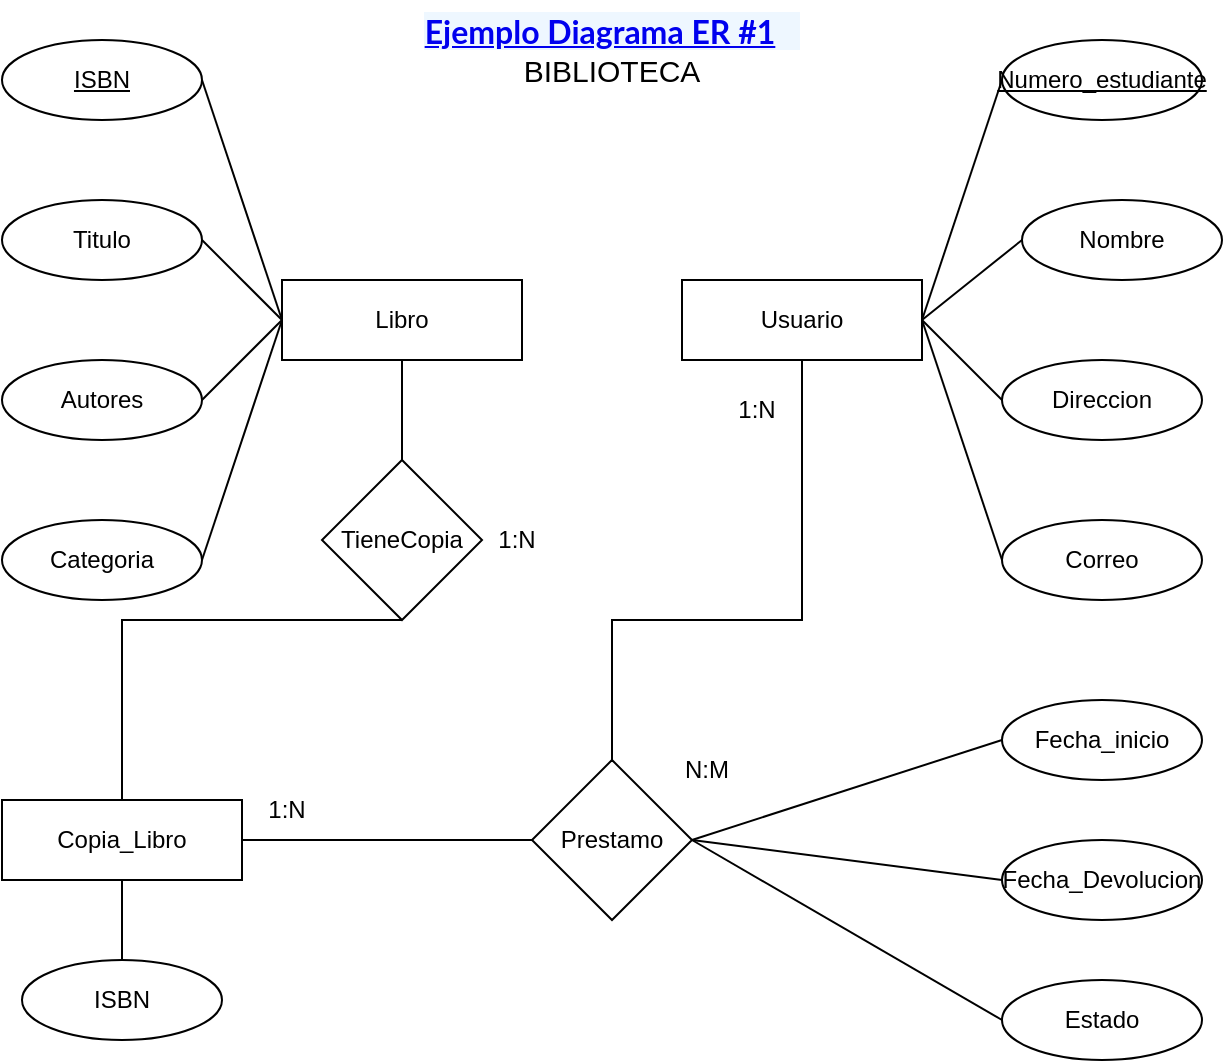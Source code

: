 <mxfile version="24.7.4">
  <diagram name="Página-1" id="m7ZAFj_OKSuVoMCPvjaC">
    <mxGraphModel dx="1631" dy="884" grid="1" gridSize="10" guides="1" tooltips="1" connect="1" arrows="1" fold="1" page="1" pageScale="1" pageWidth="850" pageHeight="1100" math="0" shadow="0">
      <root>
        <mxCell id="0" />
        <mxCell id="1" parent="0" />
        <mxCell id="m2cfvTAgsfFhCrsnW_OS-1" value="Libro" style="rounded=0;whiteSpace=wrap;html=1;" vertex="1" parent="1">
          <mxGeometry x="260" y="190" width="120" height="40" as="geometry" />
        </mxCell>
        <mxCell id="m2cfvTAgsfFhCrsnW_OS-2" value="Usuario" style="rounded=0;whiteSpace=wrap;html=1;" vertex="1" parent="1">
          <mxGeometry x="460" y="190" width="120" height="40" as="geometry" />
        </mxCell>
        <mxCell id="m2cfvTAgsfFhCrsnW_OS-3" value="Copia_Libro" style="rounded=0;whiteSpace=wrap;html=1;" vertex="1" parent="1">
          <mxGeometry x="120" y="450" width="120" height="40" as="geometry" />
        </mxCell>
        <mxCell id="m2cfvTAgsfFhCrsnW_OS-5" value="Titulo" style="ellipse;whiteSpace=wrap;html=1;" vertex="1" parent="1">
          <mxGeometry x="120" y="150" width="100" height="40" as="geometry" />
        </mxCell>
        <mxCell id="m2cfvTAgsfFhCrsnW_OS-6" value="&lt;u&gt;ISBN&lt;/u&gt;" style="ellipse;whiteSpace=wrap;html=1;" vertex="1" parent="1">
          <mxGeometry x="120" y="70" width="100" height="40" as="geometry" />
        </mxCell>
        <mxCell id="m2cfvTAgsfFhCrsnW_OS-7" value="Autores" style="ellipse;whiteSpace=wrap;html=1;" vertex="1" parent="1">
          <mxGeometry x="120" y="230" width="100" height="40" as="geometry" />
        </mxCell>
        <mxCell id="m2cfvTAgsfFhCrsnW_OS-8" value="Categoria" style="ellipse;whiteSpace=wrap;html=1;" vertex="1" parent="1">
          <mxGeometry x="120" y="310" width="100" height="40" as="geometry" />
        </mxCell>
        <mxCell id="m2cfvTAgsfFhCrsnW_OS-10" value="" style="endArrow=none;html=1;rounded=0;exitX=1;exitY=0.5;exitDx=0;exitDy=0;entryX=0;entryY=0.5;entryDx=0;entryDy=0;" edge="1" parent="1" source="m2cfvTAgsfFhCrsnW_OS-6" target="m2cfvTAgsfFhCrsnW_OS-1">
          <mxGeometry width="50" height="50" relative="1" as="geometry">
            <mxPoint x="240" y="90" as="sourcePoint" />
            <mxPoint x="300" y="210" as="targetPoint" />
          </mxGeometry>
        </mxCell>
        <mxCell id="m2cfvTAgsfFhCrsnW_OS-11" value="" style="endArrow=none;html=1;rounded=0;entryX=0;entryY=0.5;entryDx=0;entryDy=0;exitX=1;exitY=0.5;exitDx=0;exitDy=0;" edge="1" parent="1" source="m2cfvTAgsfFhCrsnW_OS-5" target="m2cfvTAgsfFhCrsnW_OS-1">
          <mxGeometry width="50" height="50" relative="1" as="geometry">
            <mxPoint x="240" y="170" as="sourcePoint" />
            <mxPoint x="290" y="120" as="targetPoint" />
          </mxGeometry>
        </mxCell>
        <mxCell id="m2cfvTAgsfFhCrsnW_OS-12" value="" style="endArrow=none;html=1;rounded=0;exitX=1;exitY=0.5;exitDx=0;exitDy=0;entryX=0;entryY=0.5;entryDx=0;entryDy=0;" edge="1" parent="1" source="m2cfvTAgsfFhCrsnW_OS-7" target="m2cfvTAgsfFhCrsnW_OS-1">
          <mxGeometry width="50" height="50" relative="1" as="geometry">
            <mxPoint x="240" y="250" as="sourcePoint" />
            <mxPoint x="300" y="210" as="targetPoint" />
          </mxGeometry>
        </mxCell>
        <mxCell id="m2cfvTAgsfFhCrsnW_OS-13" value="" style="endArrow=none;html=1;rounded=0;entryX=0;entryY=0.5;entryDx=0;entryDy=0;exitX=1;exitY=0.5;exitDx=0;exitDy=0;" edge="1" parent="1" source="m2cfvTAgsfFhCrsnW_OS-8" target="m2cfvTAgsfFhCrsnW_OS-1">
          <mxGeometry width="50" height="50" relative="1" as="geometry">
            <mxPoint x="240" y="330" as="sourcePoint" />
            <mxPoint x="290" y="280" as="targetPoint" />
          </mxGeometry>
        </mxCell>
        <mxCell id="m2cfvTAgsfFhCrsnW_OS-14" value="Nombre" style="ellipse;whiteSpace=wrap;html=1;" vertex="1" parent="1">
          <mxGeometry x="630" y="150" width="100" height="40" as="geometry" />
        </mxCell>
        <mxCell id="m2cfvTAgsfFhCrsnW_OS-15" value="&lt;u&gt;Numero_estudiante&lt;/u&gt;" style="ellipse;whiteSpace=wrap;html=1;" vertex="1" parent="1">
          <mxGeometry x="620" y="70" width="100" height="40" as="geometry" />
        </mxCell>
        <mxCell id="m2cfvTAgsfFhCrsnW_OS-16" value="Direccion" style="ellipse;whiteSpace=wrap;html=1;" vertex="1" parent="1">
          <mxGeometry x="620" y="230" width="100" height="40" as="geometry" />
        </mxCell>
        <mxCell id="m2cfvTAgsfFhCrsnW_OS-17" value="Correo" style="ellipse;whiteSpace=wrap;html=1;" vertex="1" parent="1">
          <mxGeometry x="620" y="310" width="100" height="40" as="geometry" />
        </mxCell>
        <mxCell id="m2cfvTAgsfFhCrsnW_OS-18" value="" style="endArrow=none;html=1;rounded=0;entryX=1;entryY=0.5;entryDx=0;entryDy=0;exitX=0;exitY=0.5;exitDx=0;exitDy=0;" edge="1" parent="1" source="m2cfvTAgsfFhCrsnW_OS-15" target="m2cfvTAgsfFhCrsnW_OS-2">
          <mxGeometry width="50" height="50" relative="1" as="geometry">
            <mxPoint x="720" y="80" as="sourcePoint" />
            <mxPoint x="780" y="200" as="targetPoint" />
          </mxGeometry>
        </mxCell>
        <mxCell id="m2cfvTAgsfFhCrsnW_OS-19" value="" style="endArrow=none;html=1;rounded=0;entryX=0;entryY=0.5;entryDx=0;entryDy=0;exitX=1;exitY=0.5;exitDx=0;exitDy=0;" edge="1" parent="1" source="m2cfvTAgsfFhCrsnW_OS-2" target="m2cfvTAgsfFhCrsnW_OS-16">
          <mxGeometry width="50" height="50" relative="1" as="geometry">
            <mxPoint x="660" y="210" as="sourcePoint" />
            <mxPoint x="760" y="250" as="targetPoint" />
            <Array as="points" />
          </mxGeometry>
        </mxCell>
        <mxCell id="m2cfvTAgsfFhCrsnW_OS-20" value="" style="endArrow=none;html=1;rounded=0;entryX=0;entryY=0.5;entryDx=0;entryDy=0;exitX=1;exitY=0.5;exitDx=0;exitDy=0;" edge="1" parent="1" source="m2cfvTAgsfFhCrsnW_OS-2" target="m2cfvTAgsfFhCrsnW_OS-17">
          <mxGeometry width="50" height="50" relative="1" as="geometry">
            <mxPoint x="700" y="210" as="sourcePoint" />
            <mxPoint x="760" y="170" as="targetPoint" />
          </mxGeometry>
        </mxCell>
        <mxCell id="m2cfvTAgsfFhCrsnW_OS-21" value="" style="endArrow=none;html=1;rounded=0;entryX=0;entryY=0.5;entryDx=0;entryDy=0;exitX=1;exitY=0.5;exitDx=0;exitDy=0;" edge="1" parent="1" source="m2cfvTAgsfFhCrsnW_OS-2" target="m2cfvTAgsfFhCrsnW_OS-14">
          <mxGeometry width="50" height="50" relative="1" as="geometry">
            <mxPoint x="700" y="210" as="sourcePoint" />
            <mxPoint x="720" y="160" as="targetPoint" />
          </mxGeometry>
        </mxCell>
        <mxCell id="m2cfvTAgsfFhCrsnW_OS-22" value="Prestamo" style="rhombus;whiteSpace=wrap;html=1;" vertex="1" parent="1">
          <mxGeometry x="385" y="430" width="80" height="80" as="geometry" />
        </mxCell>
        <mxCell id="m2cfvTAgsfFhCrsnW_OS-23" value="Fecha_Devolucion" style="ellipse;whiteSpace=wrap;html=1;" vertex="1" parent="1">
          <mxGeometry x="620" y="470" width="100" height="40" as="geometry" />
        </mxCell>
        <mxCell id="m2cfvTAgsfFhCrsnW_OS-24" value="Estado" style="ellipse;whiteSpace=wrap;html=1;" vertex="1" parent="1">
          <mxGeometry x="620" y="540" width="100" height="40" as="geometry" />
        </mxCell>
        <mxCell id="m2cfvTAgsfFhCrsnW_OS-25" value="" style="endArrow=none;html=1;rounded=0;entryX=0;entryY=0.5;entryDx=0;entryDy=0;exitX=1;exitY=0.5;exitDx=0;exitDy=0;" edge="1" parent="1" target="m2cfvTAgsfFhCrsnW_OS-23" source="m2cfvTAgsfFhCrsnW_OS-22">
          <mxGeometry width="50" height="50" relative="1" as="geometry">
            <mxPoint x="470" y="470" as="sourcePoint" />
            <mxPoint x="720" y="450" as="targetPoint" />
            <Array as="points" />
          </mxGeometry>
        </mxCell>
        <mxCell id="m2cfvTAgsfFhCrsnW_OS-26" value="" style="endArrow=none;html=1;rounded=0;entryX=0;entryY=0.5;entryDx=0;entryDy=0;exitX=1;exitY=0.5;exitDx=0;exitDy=0;" edge="1" parent="1" target="m2cfvTAgsfFhCrsnW_OS-24" source="m2cfvTAgsfFhCrsnW_OS-22">
          <mxGeometry width="50" height="50" relative="1" as="geometry">
            <mxPoint x="540" y="410" as="sourcePoint" />
            <mxPoint x="720" y="370" as="targetPoint" />
          </mxGeometry>
        </mxCell>
        <mxCell id="m2cfvTAgsfFhCrsnW_OS-27" value="" style="endArrow=none;html=1;rounded=0;entryX=0;entryY=0.5;entryDx=0;entryDy=0;exitX=1;exitY=0.5;exitDx=0;exitDy=0;" edge="1" parent="1" source="m2cfvTAgsfFhCrsnW_OS-22" target="m2cfvTAgsfFhCrsnW_OS-28">
          <mxGeometry width="50" height="50" relative="1" as="geometry">
            <mxPoint x="540" y="410" as="sourcePoint" />
            <mxPoint x="580" y="370" as="targetPoint" />
          </mxGeometry>
        </mxCell>
        <mxCell id="m2cfvTAgsfFhCrsnW_OS-28" value="Fecha_inicio" style="ellipse;whiteSpace=wrap;html=1;" vertex="1" parent="1">
          <mxGeometry x="620" y="400" width="100" height="40" as="geometry" />
        </mxCell>
        <mxCell id="m2cfvTAgsfFhCrsnW_OS-30" value="ISBN" style="ellipse;whiteSpace=wrap;html=1;" vertex="1" parent="1">
          <mxGeometry x="130" y="530" width="100" height="40" as="geometry" />
        </mxCell>
        <mxCell id="m2cfvTAgsfFhCrsnW_OS-31" value="" style="endArrow=none;html=1;rounded=0;exitX=0.5;exitY=1;exitDx=0;exitDy=0;" edge="1" parent="1" source="m2cfvTAgsfFhCrsnW_OS-3" target="m2cfvTAgsfFhCrsnW_OS-30">
          <mxGeometry width="50" height="50" relative="1" as="geometry">
            <mxPoint x="270" y="470" as="sourcePoint" />
            <mxPoint x="270" y="480" as="targetPoint" />
          </mxGeometry>
        </mxCell>
        <mxCell id="m2cfvTAgsfFhCrsnW_OS-32" value="TieneCopia" style="rhombus;whiteSpace=wrap;html=1;" vertex="1" parent="1">
          <mxGeometry x="280" y="280" width="80" height="80" as="geometry" />
        </mxCell>
        <mxCell id="m2cfvTAgsfFhCrsnW_OS-33" value="" style="endArrow=none;html=1;rounded=0;entryX=0.5;entryY=1;entryDx=0;entryDy=0;exitX=0.5;exitY=0;exitDx=0;exitDy=0;" edge="1" parent="1" source="m2cfvTAgsfFhCrsnW_OS-32" target="m2cfvTAgsfFhCrsnW_OS-1">
          <mxGeometry width="50" height="50" relative="1" as="geometry">
            <mxPoint x="330" y="430" as="sourcePoint" />
            <mxPoint x="390" y="260" as="targetPoint" />
          </mxGeometry>
        </mxCell>
        <mxCell id="m2cfvTAgsfFhCrsnW_OS-34" value="" style="endArrow=none;html=1;rounded=0;entryX=0;entryY=0.5;entryDx=0;entryDy=0;exitX=1;exitY=0.5;exitDx=0;exitDy=0;" edge="1" parent="1" source="m2cfvTAgsfFhCrsnW_OS-3" target="m2cfvTAgsfFhCrsnW_OS-22">
          <mxGeometry width="50" height="50" relative="1" as="geometry">
            <mxPoint x="330" y="430" as="sourcePoint" />
            <mxPoint x="380" y="380" as="targetPoint" />
          </mxGeometry>
        </mxCell>
        <mxCell id="m2cfvTAgsfFhCrsnW_OS-35" value="1:N" style="text;html=1;align=center;verticalAlign=middle;whiteSpace=wrap;rounded=0;" vertex="1" parent="1">
          <mxGeometry x="365" y="305" width="25" height="30" as="geometry" />
        </mxCell>
        <mxCell id="m2cfvTAgsfFhCrsnW_OS-36" value="N:M" style="text;html=1;align=center;verticalAlign=middle;whiteSpace=wrap;rounded=0;" vertex="1" parent="1">
          <mxGeometry x="460" y="420" width="25" height="30" as="geometry" />
        </mxCell>
        <mxCell id="m2cfvTAgsfFhCrsnW_OS-37" value="" style="endArrow=none;html=1;rounded=0;entryX=0.5;entryY=1;entryDx=0;entryDy=0;exitX=0.5;exitY=0;exitDx=0;exitDy=0;" edge="1" parent="1" source="m2cfvTAgsfFhCrsnW_OS-3" target="m2cfvTAgsfFhCrsnW_OS-32">
          <mxGeometry width="50" height="50" relative="1" as="geometry">
            <mxPoint x="330" y="430" as="sourcePoint" />
            <mxPoint x="380" y="380" as="targetPoint" />
            <Array as="points">
              <mxPoint x="180" y="360" />
            </Array>
          </mxGeometry>
        </mxCell>
        <mxCell id="m2cfvTAgsfFhCrsnW_OS-38" value="" style="endArrow=none;html=1;rounded=0;entryX=0.5;entryY=1;entryDx=0;entryDy=0;exitX=0.5;exitY=0;exitDx=0;exitDy=0;" edge="1" parent="1" source="m2cfvTAgsfFhCrsnW_OS-22" target="m2cfvTAgsfFhCrsnW_OS-2">
          <mxGeometry width="50" height="50" relative="1" as="geometry">
            <mxPoint x="470" y="280" as="sourcePoint" />
            <mxPoint x="520" y="270" as="targetPoint" />
            <Array as="points">
              <mxPoint x="425" y="360" />
              <mxPoint x="520" y="360" />
              <mxPoint x="520" y="320" />
            </Array>
          </mxGeometry>
        </mxCell>
        <mxCell id="m2cfvTAgsfFhCrsnW_OS-39" value="1:N" style="text;html=1;align=center;verticalAlign=middle;whiteSpace=wrap;rounded=0;" vertex="1" parent="1">
          <mxGeometry x="485" y="240" width="25" height="30" as="geometry" />
        </mxCell>
        <mxCell id="m2cfvTAgsfFhCrsnW_OS-40" value="1:N" style="text;html=1;align=center;verticalAlign=middle;whiteSpace=wrap;rounded=0;" vertex="1" parent="1">
          <mxGeometry x="250" y="440" width="25" height="30" as="geometry" />
        </mxCell>
        <mxCell id="m2cfvTAgsfFhCrsnW_OS-41" value="&lt;div style=&quot;font-size: 15px;&quot;&gt;&lt;a style=&quot;box-sizing: border-box; font-weight: bold; padding-right: 12px; line-height: 1.3; margin-bottom: 3px; min-width: 1px; font-family: &amp;quot;Lato Extended&amp;quot;, Lato, &amp;quot;Helvetica Neue&amp;quot;, Helvetica, Arial, sans-serif; font-size: 16px; text-align: left; background-color: rgb(238, 247, 255);&quot; href=&quot;https://unitechonduras.instructure.com/courses/44745/modules/items/3682127&quot; class=&quot;ig-title title item_link&quot; title=&quot;Ejemplo Diagrama ER #1.pdf&quot;&gt;Ejemplo Diagrama ER #1&lt;/a&gt;&lt;/div&gt;&lt;div style=&quot;font-size: 15px;&quot;&gt;BIBLIOTECA&lt;/div&gt;" style="text;html=1;align=center;verticalAlign=middle;whiteSpace=wrap;rounded=0;fontSize=15;" vertex="1" parent="1">
          <mxGeometry x="272" y="50" width="306" height="50" as="geometry" />
        </mxCell>
      </root>
    </mxGraphModel>
  </diagram>
</mxfile>
